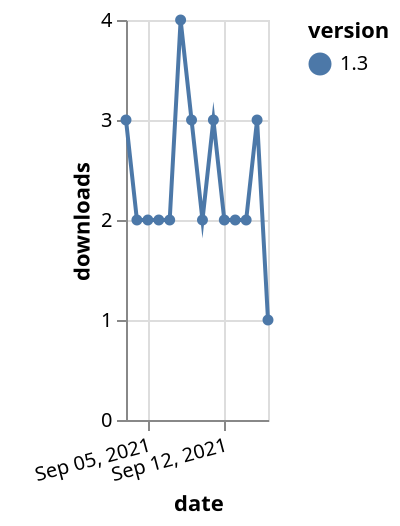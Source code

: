 {"$schema": "https://vega.github.io/schema/vega-lite/v5.json", "description": "A simple bar chart with embedded data.", "data": {"values": [{"date": "2021-09-03", "total": 4600, "delta": 3, "version": "1.3"}, {"date": "2021-09-04", "total": 4602, "delta": 2, "version": "1.3"}, {"date": "2021-09-05", "total": 4604, "delta": 2, "version": "1.3"}, {"date": "2021-09-06", "total": 4606, "delta": 2, "version": "1.3"}, {"date": "2021-09-07", "total": 4608, "delta": 2, "version": "1.3"}, {"date": "2021-09-08", "total": 4612, "delta": 4, "version": "1.3"}, {"date": "2021-09-09", "total": 4615, "delta": 3, "version": "1.3"}, {"date": "2021-09-10", "total": 4617, "delta": 2, "version": "1.3"}, {"date": "2021-09-11", "total": 4620, "delta": 3, "version": "1.3"}, {"date": "2021-09-12", "total": 4622, "delta": 2, "version": "1.3"}, {"date": "2021-09-13", "total": 4624, "delta": 2, "version": "1.3"}, {"date": "2021-09-14", "total": 4626, "delta": 2, "version": "1.3"}, {"date": "2021-09-15", "total": 4629, "delta": 3, "version": "1.3"}, {"date": "2021-09-16", "total": 4630, "delta": 1, "version": "1.3"}]}, "width": "container", "mark": {"type": "line", "point": {"filled": true}}, "encoding": {"x": {"field": "date", "type": "temporal", "timeUnit": "yearmonthdate", "title": "date", "axis": {"labelAngle": -15}}, "y": {"field": "delta", "type": "quantitative", "title": "downloads"}, "color": {"field": "version", "type": "nominal"}, "tooltip": {"field": "delta"}}}